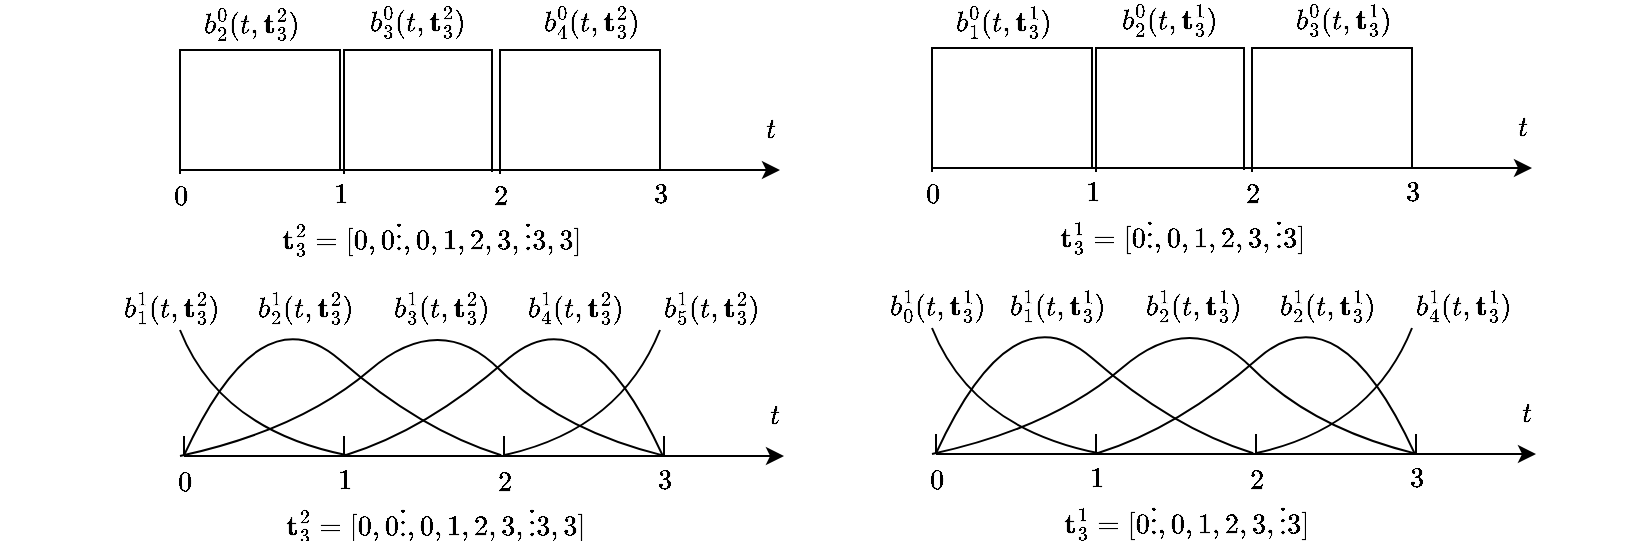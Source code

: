 <mxfile version="17.4.2" type="device"><diagram id="2d63BVrECsR7Zkp_3Ha5" name="Page-1"><mxGraphModel dx="527" dy="475" grid="1" gridSize="10" guides="1" tooltips="1" connect="1" arrows="1" fold="1" page="1" pageScale="1" pageWidth="850" pageHeight="1100" math="1" shadow="0"><root><mxCell id="0"/><mxCell id="1" parent="0"/><mxCell id="yJDx8GfUF_lV3gi-plgC-1" value="" style="endArrow=classic;html=1;rounded=0;" parent="1" edge="1"><mxGeometry width="50" height="50" relative="1" as="geometry"><mxPoint x="120" y="160" as="sourcePoint"/><mxPoint x="420" y="160" as="targetPoint"/></mxGeometry></mxCell><mxCell id="yJDx8GfUF_lV3gi-plgC-2" value="" style="endArrow=none;html=1;rounded=0;" parent="1" edge="1"><mxGeometry width="50" height="50" relative="1" as="geometry"><mxPoint x="120" y="160" as="sourcePoint"/><mxPoint x="120" y="150" as="targetPoint"/></mxGeometry></mxCell><mxCell id="yJDx8GfUF_lV3gi-plgC-4" value="" style="endArrow=none;html=1;rounded=0;" parent="1" edge="1"><mxGeometry width="50" height="50" relative="1" as="geometry"><mxPoint x="200" y="160" as="sourcePoint"/><mxPoint x="200" y="150" as="targetPoint"/></mxGeometry></mxCell><mxCell id="yJDx8GfUF_lV3gi-plgC-6" value="" style="endArrow=none;html=1;rounded=0;" parent="1" edge="1"><mxGeometry width="50" height="50" relative="1" as="geometry"><mxPoint x="280" y="160" as="sourcePoint"/><mxPoint x="280" y="150" as="targetPoint"/></mxGeometry></mxCell><mxCell id="yJDx8GfUF_lV3gi-plgC-8" value="" style="endArrow=none;html=1;rounded=0;" parent="1" edge="1"><mxGeometry width="50" height="50" relative="1" as="geometry"><mxPoint x="360" y="160" as="sourcePoint"/><mxPoint x="360" y="150" as="targetPoint"/></mxGeometry></mxCell><mxCell id="yJDx8GfUF_lV3gi-plgC-11" value="$$0$$" style="text;html=1;align=center;verticalAlign=middle;resizable=0;points=[];autosize=1;strokeColor=none;fillColor=none;" parent="1" vertex="1"><mxGeometry x="95" y="163" width="50" height="20" as="geometry"/></mxCell><mxCell id="yJDx8GfUF_lV3gi-plgC-12" value="$$t$$" style="text;html=1;align=center;verticalAlign=middle;resizable=0;points=[];autosize=1;strokeColor=none;fillColor=none;" parent="1" vertex="1"><mxGeometry x="390" y="130" width="50" height="20" as="geometry"/></mxCell><mxCell id="yJDx8GfUF_lV3gi-plgC-13" value="$$1$$" style="text;html=1;align=center;verticalAlign=middle;resizable=0;points=[];autosize=1;strokeColor=none;fillColor=none;" parent="1" vertex="1"><mxGeometry x="175" y="162" width="50" height="20" as="geometry"/></mxCell><mxCell id="yJDx8GfUF_lV3gi-plgC-14" value="$$2$$" style="text;html=1;align=center;verticalAlign=middle;resizable=0;points=[];autosize=1;strokeColor=none;fillColor=none;" parent="1" vertex="1"><mxGeometry x="255" y="163" width="50" height="20" as="geometry"/></mxCell><mxCell id="yJDx8GfUF_lV3gi-plgC-15" value="$$3$$" style="text;html=1;align=center;verticalAlign=middle;resizable=0;points=[];autosize=1;strokeColor=none;fillColor=none;" parent="1" vertex="1"><mxGeometry x="335" y="162" width="50" height="20" as="geometry"/></mxCell><mxCell id="yJDx8GfUF_lV3gi-plgC-21" value="$$\mathbf{t}_3^2 = [0, 0\vdots, 0, 1, 2, 3, \vdots 3, 3]$$" style="text;html=1;align=center;verticalAlign=middle;resizable=0;points=[];autosize=1;strokeColor=none;fillColor=none;" parent="1" vertex="1"><mxGeometry x="90" y="182" width="310" height="20" as="geometry"/></mxCell><mxCell id="yJDx8GfUF_lV3gi-plgC-28" value="$$b_2^0(t, \mathbf{t}_3^2)$$" style="text;html=1;align=center;verticalAlign=middle;resizable=0;points=[];autosize=1;strokeColor=none;fillColor=none;" parent="1" vertex="1"><mxGeometry x="70" y="77" width="170" height="20" as="geometry"/></mxCell><mxCell id="dH4GgKHCgR5aaPm7pmyn-1" value="" style="endArrow=none;html=1;rounded=0;" edge="1" parent="1"><mxGeometry width="50" height="50" relative="1" as="geometry"><mxPoint x="120" y="162" as="sourcePoint"/><mxPoint x="200" y="160" as="targetPoint"/><Array as="points"><mxPoint x="120" y="100"/><mxPoint x="200" y="100"/></Array></mxGeometry></mxCell><mxCell id="dH4GgKHCgR5aaPm7pmyn-2" value="" style="endArrow=none;html=1;rounded=0;entryX=0.42;entryY=-0.1;entryDx=0;entryDy=0;entryPerimeter=0;" edge="1" parent="1" target="yJDx8GfUF_lV3gi-plgC-14"><mxGeometry width="50" height="50" relative="1" as="geometry"><mxPoint x="202" y="162" as="sourcePoint"/><mxPoint x="272" y="160" as="targetPoint"/><Array as="points"><mxPoint x="202" y="100"/><mxPoint x="276" y="100"/></Array></mxGeometry></mxCell><mxCell id="dH4GgKHCgR5aaPm7pmyn-3" value="" style="endArrow=none;html=1;rounded=0;" edge="1" parent="1"><mxGeometry width="50" height="50" relative="1" as="geometry"><mxPoint x="280" y="162" as="sourcePoint"/><mxPoint x="360" y="160" as="targetPoint"/><Array as="points"><mxPoint x="280" y="100"/><mxPoint x="360" y="100"/></Array></mxGeometry></mxCell><mxCell id="dH4GgKHCgR5aaPm7pmyn-4" value="$$b_3^0(t, \mathbf{t}_3^2)$$" style="text;html=1;align=center;verticalAlign=middle;resizable=0;points=[];autosize=1;strokeColor=none;fillColor=none;" vertex="1" parent="1"><mxGeometry x="153" y="76" width="170" height="20" as="geometry"/></mxCell><mxCell id="dH4GgKHCgR5aaPm7pmyn-5" value="$$b_4^0(t, \mathbf{t}_3^2)$$" style="text;html=1;align=center;verticalAlign=middle;resizable=0;points=[];autosize=1;strokeColor=none;fillColor=none;" vertex="1" parent="1"><mxGeometry x="240" y="76" width="170" height="20" as="geometry"/></mxCell><mxCell id="dH4GgKHCgR5aaPm7pmyn-6" value="" style="endArrow=classic;html=1;rounded=0;" edge="1" parent="1"><mxGeometry width="50" height="50" relative="1" as="geometry"><mxPoint x="122" y="303" as="sourcePoint"/><mxPoint x="422" y="303" as="targetPoint"/></mxGeometry></mxCell><mxCell id="dH4GgKHCgR5aaPm7pmyn-7" value="" style="endArrow=none;html=1;rounded=0;" edge="1" parent="1"><mxGeometry width="50" height="50" relative="1" as="geometry"><mxPoint x="122" y="303" as="sourcePoint"/><mxPoint x="122" y="293" as="targetPoint"/></mxGeometry></mxCell><mxCell id="dH4GgKHCgR5aaPm7pmyn-8" value="" style="endArrow=none;html=1;rounded=0;" edge="1" parent="1"><mxGeometry width="50" height="50" relative="1" as="geometry"><mxPoint x="202" y="303" as="sourcePoint"/><mxPoint x="202" y="293" as="targetPoint"/></mxGeometry></mxCell><mxCell id="dH4GgKHCgR5aaPm7pmyn-9" value="" style="endArrow=none;html=1;rounded=0;" edge="1" parent="1"><mxGeometry width="50" height="50" relative="1" as="geometry"><mxPoint x="282" y="303" as="sourcePoint"/><mxPoint x="282" y="293" as="targetPoint"/></mxGeometry></mxCell><mxCell id="dH4GgKHCgR5aaPm7pmyn-10" value="" style="endArrow=none;html=1;rounded=0;" edge="1" parent="1"><mxGeometry width="50" height="50" relative="1" as="geometry"><mxPoint x="362" y="303" as="sourcePoint"/><mxPoint x="362" y="293" as="targetPoint"/></mxGeometry></mxCell><mxCell id="dH4GgKHCgR5aaPm7pmyn-11" value="$$0$$" style="text;html=1;align=center;verticalAlign=middle;resizable=0;points=[];autosize=1;strokeColor=none;fillColor=none;" vertex="1" parent="1"><mxGeometry x="97" y="306" width="50" height="20" as="geometry"/></mxCell><mxCell id="dH4GgKHCgR5aaPm7pmyn-12" value="$$t$$" style="text;html=1;align=center;verticalAlign=middle;resizable=0;points=[];autosize=1;strokeColor=none;fillColor=none;" vertex="1" parent="1"><mxGeometry x="392" y="273" width="50" height="20" as="geometry"/></mxCell><mxCell id="dH4GgKHCgR5aaPm7pmyn-13" value="$$1$$" style="text;html=1;align=center;verticalAlign=middle;resizable=0;points=[];autosize=1;strokeColor=none;fillColor=none;" vertex="1" parent="1"><mxGeometry x="177" y="305" width="50" height="20" as="geometry"/></mxCell><mxCell id="dH4GgKHCgR5aaPm7pmyn-14" value="$$2$$" style="text;html=1;align=center;verticalAlign=middle;resizable=0;points=[];autosize=1;strokeColor=none;fillColor=none;" vertex="1" parent="1"><mxGeometry x="257" y="306" width="50" height="20" as="geometry"/></mxCell><mxCell id="dH4GgKHCgR5aaPm7pmyn-15" value="$$3$$" style="text;html=1;align=center;verticalAlign=middle;resizable=0;points=[];autosize=1;strokeColor=none;fillColor=none;" vertex="1" parent="1"><mxGeometry x="337" y="305" width="50" height="20" as="geometry"/></mxCell><mxCell id="dH4GgKHCgR5aaPm7pmyn-16" value="$$\mathbf{t}_3^2 = [0, 0\vdots, 0, 1, 2, 3, \vdots 3, 3]$$" style="text;html=1;align=center;verticalAlign=middle;resizable=0;points=[];autosize=1;strokeColor=none;fillColor=none;" vertex="1" parent="1"><mxGeometry x="92" y="325" width="310" height="20" as="geometry"/></mxCell><mxCell id="dH4GgKHCgR5aaPm7pmyn-17" value="$$b_1^1(t, \mathbf{t}_3^2)$$" style="text;html=1;align=center;verticalAlign=middle;resizable=0;points=[];autosize=1;strokeColor=none;fillColor=none;" vertex="1" parent="1"><mxGeometry x="30" y="219" width="170" height="20" as="geometry"/></mxCell><mxCell id="dH4GgKHCgR5aaPm7pmyn-21" value="$$b_2^1(t, \mathbf{t}_3^2)$$" style="text;html=1;align=center;verticalAlign=middle;resizable=0;points=[];autosize=1;strokeColor=none;fillColor=none;" vertex="1" parent="1"><mxGeometry x="97" y="219" width="170" height="20" as="geometry"/></mxCell><mxCell id="dH4GgKHCgR5aaPm7pmyn-22" value="$$b_4^1(t, \mathbf{t}_3^2)$$" style="text;html=1;align=center;verticalAlign=middle;resizable=0;points=[];autosize=1;strokeColor=none;fillColor=none;" vertex="1" parent="1"><mxGeometry x="232" y="219" width="170" height="20" as="geometry"/></mxCell><mxCell id="dH4GgKHCgR5aaPm7pmyn-23" value="" style="curved=1;endArrow=none;html=1;rounded=0;endFill=0;entryX=0.53;entryY=-0.119;entryDx=0;entryDy=0;entryPerimeter=0;" edge="1" parent="1" target="dH4GgKHCgR5aaPm7pmyn-13"><mxGeometry width="50" height="50" relative="1" as="geometry"><mxPoint x="120" y="240" as="sourcePoint"/><mxPoint x="200" y="300" as="targetPoint"/><Array as="points"><mxPoint x="140" y="290"/></Array></mxGeometry></mxCell><mxCell id="dH4GgKHCgR5aaPm7pmyn-24" value="" style="curved=1;endArrow=none;html=1;rounded=0;endFill=0;entryX=0.472;entryY=-0.169;entryDx=0;entryDy=0;entryPerimeter=0;" edge="1" parent="1" target="dH4GgKHCgR5aaPm7pmyn-14"><mxGeometry width="50" height="50" relative="1" as="geometry"><mxPoint x="122" y="302.69" as="sourcePoint"/><mxPoint x="205.5" y="365.31" as="targetPoint"/><Array as="points"><mxPoint x="160" y="220"/><mxPoint x="240" y="290"/></Array></mxGeometry></mxCell><mxCell id="dH4GgKHCgR5aaPm7pmyn-26" value="" style="curved=1;endArrow=none;html=1;rounded=0;endFill=0;entryX=0.53;entryY=-0.119;entryDx=0;entryDy=0;entryPerimeter=0;" edge="1" parent="1"><mxGeometry width="50" height="50" relative="1" as="geometry"><mxPoint x="360" y="240" as="sourcePoint"/><mxPoint x="281.75" y="302.62" as="targetPoint"/><Array as="points"><mxPoint x="340" y="290"/></Array></mxGeometry></mxCell><mxCell id="dH4GgKHCgR5aaPm7pmyn-27" value="" style="curved=1;endArrow=none;html=1;rounded=0;endFill=0;entryX=0.472;entryY=-0.169;entryDx=0;entryDy=0;entryPerimeter=0;" edge="1" parent="1"><mxGeometry width="50" height="50" relative="1" as="geometry"><mxPoint x="202.7" y="302.62" as="sourcePoint"/><mxPoint x="361.3" y="302.69" as="targetPoint"/><Array as="points"><mxPoint x="243.3" y="290"/><mxPoint x="323.3" y="220"/></Array></mxGeometry></mxCell><mxCell id="dH4GgKHCgR5aaPm7pmyn-28" value="" style="curved=1;endArrow=none;html=1;rounded=0;endFill=0;entryX=0.472;entryY=-0.169;entryDx=0;entryDy=0;entryPerimeter=0;" edge="1" parent="1"><mxGeometry width="50" height="50" relative="1" as="geometry"><mxPoint x="120" y="303" as="sourcePoint"/><mxPoint x="361.3" y="302.69" as="targetPoint"/><Array as="points"><mxPoint x="180" y="290"/><mxPoint x="250" y="230"/><mxPoint x="310" y="290"/></Array></mxGeometry></mxCell><mxCell id="dH4GgKHCgR5aaPm7pmyn-29" value="$$b_3^1(t, \mathbf{t}_3^2)$$" style="text;html=1;align=center;verticalAlign=middle;resizable=0;points=[];autosize=1;strokeColor=none;fillColor=none;" vertex="1" parent="1"><mxGeometry x="165" y="219" width="170" height="20" as="geometry"/></mxCell><mxCell id="dH4GgKHCgR5aaPm7pmyn-30" value="$$b_5^1(t, \mathbf{t}_3^2)$$" style="text;html=1;align=center;verticalAlign=middle;resizable=0;points=[];autosize=1;strokeColor=none;fillColor=none;" vertex="1" parent="1"><mxGeometry x="300" y="219" width="170" height="20" as="geometry"/></mxCell><mxCell id="dH4GgKHCgR5aaPm7pmyn-31" value="" style="endArrow=classic;html=1;rounded=0;" edge="1" parent="1"><mxGeometry width="50" height="50" relative="1" as="geometry"><mxPoint x="496" y="159" as="sourcePoint"/><mxPoint x="796" y="159" as="targetPoint"/></mxGeometry></mxCell><mxCell id="dH4GgKHCgR5aaPm7pmyn-32" value="" style="endArrow=none;html=1;rounded=0;" edge="1" parent="1"><mxGeometry width="50" height="50" relative="1" as="geometry"><mxPoint x="496" y="159" as="sourcePoint"/><mxPoint x="496" y="149" as="targetPoint"/></mxGeometry></mxCell><mxCell id="dH4GgKHCgR5aaPm7pmyn-33" value="" style="endArrow=none;html=1;rounded=0;" edge="1" parent="1"><mxGeometry width="50" height="50" relative="1" as="geometry"><mxPoint x="576" y="159" as="sourcePoint"/><mxPoint x="576" y="149" as="targetPoint"/></mxGeometry></mxCell><mxCell id="dH4GgKHCgR5aaPm7pmyn-34" value="" style="endArrow=none;html=1;rounded=0;" edge="1" parent="1"><mxGeometry width="50" height="50" relative="1" as="geometry"><mxPoint x="656" y="159" as="sourcePoint"/><mxPoint x="656" y="149" as="targetPoint"/></mxGeometry></mxCell><mxCell id="dH4GgKHCgR5aaPm7pmyn-35" value="" style="endArrow=none;html=1;rounded=0;" edge="1" parent="1"><mxGeometry width="50" height="50" relative="1" as="geometry"><mxPoint x="736" y="159" as="sourcePoint"/><mxPoint x="736" y="149" as="targetPoint"/></mxGeometry></mxCell><mxCell id="dH4GgKHCgR5aaPm7pmyn-36" value="$$0$$" style="text;html=1;align=center;verticalAlign=middle;resizable=0;points=[];autosize=1;strokeColor=none;fillColor=none;" vertex="1" parent="1"><mxGeometry x="471" y="162" width="50" height="20" as="geometry"/></mxCell><mxCell id="dH4GgKHCgR5aaPm7pmyn-37" value="$$t$$" style="text;html=1;align=center;verticalAlign=middle;resizable=0;points=[];autosize=1;strokeColor=none;fillColor=none;" vertex="1" parent="1"><mxGeometry x="766" y="129" width="50" height="20" as="geometry"/></mxCell><mxCell id="dH4GgKHCgR5aaPm7pmyn-38" value="$$1$$" style="text;html=1;align=center;verticalAlign=middle;resizable=0;points=[];autosize=1;strokeColor=none;fillColor=none;" vertex="1" parent="1"><mxGeometry x="551" y="161" width="50" height="20" as="geometry"/></mxCell><mxCell id="dH4GgKHCgR5aaPm7pmyn-39" value="$$2$$" style="text;html=1;align=center;verticalAlign=middle;resizable=0;points=[];autosize=1;strokeColor=none;fillColor=none;" vertex="1" parent="1"><mxGeometry x="631" y="162" width="50" height="20" as="geometry"/></mxCell><mxCell id="dH4GgKHCgR5aaPm7pmyn-40" value="$$3$$" style="text;html=1;align=center;verticalAlign=middle;resizable=0;points=[];autosize=1;strokeColor=none;fillColor=none;" vertex="1" parent="1"><mxGeometry x="711" y="161" width="50" height="20" as="geometry"/></mxCell><mxCell id="dH4GgKHCgR5aaPm7pmyn-41" value="$$\mathbf{t}_3^1 = [0\vdots, 0, 1, 2, 3, \vdots 3]$$" style="text;html=1;align=center;verticalAlign=middle;resizable=0;points=[];autosize=1;strokeColor=none;fillColor=none;" vertex="1" parent="1"><mxGeometry x="481" y="181" width="280" height="20" as="geometry"/></mxCell><mxCell id="dH4GgKHCgR5aaPm7pmyn-42" value="$$b_1^0(t, \mathbf{t}_3^1)$$" style="text;html=1;align=center;verticalAlign=middle;resizable=0;points=[];autosize=1;strokeColor=none;fillColor=none;" vertex="1" parent="1"><mxGeometry x="446" y="76" width="170" height="20" as="geometry"/></mxCell><mxCell id="dH4GgKHCgR5aaPm7pmyn-43" value="" style="endArrow=none;html=1;rounded=0;" edge="1" parent="1"><mxGeometry width="50" height="50" relative="1" as="geometry"><mxPoint x="496" y="161" as="sourcePoint"/><mxPoint x="576" y="159" as="targetPoint"/><Array as="points"><mxPoint x="496" y="99"/><mxPoint x="576" y="99"/></Array></mxGeometry></mxCell><mxCell id="dH4GgKHCgR5aaPm7pmyn-44" value="" style="endArrow=none;html=1;rounded=0;entryX=0.42;entryY=-0.1;entryDx=0;entryDy=0;entryPerimeter=0;" edge="1" parent="1" target="dH4GgKHCgR5aaPm7pmyn-39"><mxGeometry width="50" height="50" relative="1" as="geometry"><mxPoint x="578" y="161" as="sourcePoint"/><mxPoint x="648" y="159" as="targetPoint"/><Array as="points"><mxPoint x="578" y="99"/><mxPoint x="652" y="99"/></Array></mxGeometry></mxCell><mxCell id="dH4GgKHCgR5aaPm7pmyn-45" value="" style="endArrow=none;html=1;rounded=0;" edge="1" parent="1"><mxGeometry width="50" height="50" relative="1" as="geometry"><mxPoint x="656" y="161" as="sourcePoint"/><mxPoint x="736" y="159" as="targetPoint"/><Array as="points"><mxPoint x="656" y="99"/><mxPoint x="736" y="99"/></Array></mxGeometry></mxCell><mxCell id="dH4GgKHCgR5aaPm7pmyn-46" value="$$b_2^0(t, \mathbf{t}_3^1)$$" style="text;html=1;align=center;verticalAlign=middle;resizable=0;points=[];autosize=1;strokeColor=none;fillColor=none;" vertex="1" parent="1"><mxGeometry x="529" y="75" width="170" height="20" as="geometry"/></mxCell><mxCell id="dH4GgKHCgR5aaPm7pmyn-47" value="$$b_3^0(t, \mathbf{t}_3^1)$$" style="text;html=1;align=center;verticalAlign=middle;resizable=0;points=[];autosize=1;strokeColor=none;fillColor=none;" vertex="1" parent="1"><mxGeometry x="616" y="75" width="170" height="20" as="geometry"/></mxCell><mxCell id="dH4GgKHCgR5aaPm7pmyn-48" value="" style="endArrow=classic;html=1;rounded=0;" edge="1" parent="1"><mxGeometry width="50" height="50" relative="1" as="geometry"><mxPoint x="498" y="302" as="sourcePoint"/><mxPoint x="798" y="302" as="targetPoint"/></mxGeometry></mxCell><mxCell id="dH4GgKHCgR5aaPm7pmyn-49" value="" style="endArrow=none;html=1;rounded=0;" edge="1" parent="1"><mxGeometry width="50" height="50" relative="1" as="geometry"><mxPoint x="498" y="302" as="sourcePoint"/><mxPoint x="498" y="292" as="targetPoint"/></mxGeometry></mxCell><mxCell id="dH4GgKHCgR5aaPm7pmyn-50" value="" style="endArrow=none;html=1;rounded=0;" edge="1" parent="1"><mxGeometry width="50" height="50" relative="1" as="geometry"><mxPoint x="578" y="302" as="sourcePoint"/><mxPoint x="578" y="292" as="targetPoint"/></mxGeometry></mxCell><mxCell id="dH4GgKHCgR5aaPm7pmyn-51" value="" style="endArrow=none;html=1;rounded=0;" edge="1" parent="1"><mxGeometry width="50" height="50" relative="1" as="geometry"><mxPoint x="658" y="302" as="sourcePoint"/><mxPoint x="658" y="292" as="targetPoint"/></mxGeometry></mxCell><mxCell id="dH4GgKHCgR5aaPm7pmyn-52" value="" style="endArrow=none;html=1;rounded=0;" edge="1" parent="1"><mxGeometry width="50" height="50" relative="1" as="geometry"><mxPoint x="738" y="302" as="sourcePoint"/><mxPoint x="738" y="292" as="targetPoint"/></mxGeometry></mxCell><mxCell id="dH4GgKHCgR5aaPm7pmyn-53" value="$$0$$" style="text;html=1;align=center;verticalAlign=middle;resizable=0;points=[];autosize=1;strokeColor=none;fillColor=none;" vertex="1" parent="1"><mxGeometry x="473" y="305" width="50" height="20" as="geometry"/></mxCell><mxCell id="dH4GgKHCgR5aaPm7pmyn-54" value="$$t$$" style="text;html=1;align=center;verticalAlign=middle;resizable=0;points=[];autosize=1;strokeColor=none;fillColor=none;" vertex="1" parent="1"><mxGeometry x="768" y="272" width="50" height="20" as="geometry"/></mxCell><mxCell id="dH4GgKHCgR5aaPm7pmyn-55" value="$$1$$" style="text;html=1;align=center;verticalAlign=middle;resizable=0;points=[];autosize=1;strokeColor=none;fillColor=none;" vertex="1" parent="1"><mxGeometry x="553" y="304" width="50" height="20" as="geometry"/></mxCell><mxCell id="dH4GgKHCgR5aaPm7pmyn-56" value="$$2$$" style="text;html=1;align=center;verticalAlign=middle;resizable=0;points=[];autosize=1;strokeColor=none;fillColor=none;" vertex="1" parent="1"><mxGeometry x="633" y="305" width="50" height="20" as="geometry"/></mxCell><mxCell id="dH4GgKHCgR5aaPm7pmyn-57" value="$$3$$" style="text;html=1;align=center;verticalAlign=middle;resizable=0;points=[];autosize=1;strokeColor=none;fillColor=none;" vertex="1" parent="1"><mxGeometry x="713" y="304" width="50" height="20" as="geometry"/></mxCell><mxCell id="dH4GgKHCgR5aaPm7pmyn-58" value="$$\mathbf{t}_3^1 = [0\vdots, 0, 1, 2, 3, \vdots 3]$$" style="text;html=1;align=center;verticalAlign=middle;resizable=0;points=[];autosize=1;strokeColor=none;fillColor=none;" vertex="1" parent="1"><mxGeometry x="483" y="324" width="280" height="20" as="geometry"/></mxCell><mxCell id="dH4GgKHCgR5aaPm7pmyn-59" value="$$b_1^1(t, \mathbf{t}_3^1)$$" style="text;html=1;align=center;verticalAlign=middle;resizable=0;points=[];autosize=1;strokeColor=none;fillColor=none;" vertex="1" parent="1"><mxGeometry x="473" y="218" width="170" height="20" as="geometry"/></mxCell><mxCell id="dH4GgKHCgR5aaPm7pmyn-60" value="$$b_2^1(t, \mathbf{t}_3^1)$$" style="text;html=1;align=center;verticalAlign=middle;resizable=0;points=[];autosize=1;strokeColor=none;fillColor=none;" vertex="1" parent="1"><mxGeometry x="608" y="218" width="170" height="20" as="geometry"/></mxCell><mxCell id="dH4GgKHCgR5aaPm7pmyn-61" value="" style="curved=1;endArrow=none;html=1;rounded=0;endFill=0;entryX=0.53;entryY=-0.119;entryDx=0;entryDy=0;entryPerimeter=0;" edge="1" parent="1" target="dH4GgKHCgR5aaPm7pmyn-55"><mxGeometry width="50" height="50" relative="1" as="geometry"><mxPoint x="496" y="239" as="sourcePoint"/><mxPoint x="576" y="299" as="targetPoint"/><Array as="points"><mxPoint x="516" y="289"/></Array></mxGeometry></mxCell><mxCell id="dH4GgKHCgR5aaPm7pmyn-62" value="" style="curved=1;endArrow=none;html=1;rounded=0;endFill=0;entryX=0.472;entryY=-0.169;entryDx=0;entryDy=0;entryPerimeter=0;" edge="1" parent="1" target="dH4GgKHCgR5aaPm7pmyn-56"><mxGeometry width="50" height="50" relative="1" as="geometry"><mxPoint x="498" y="301.69" as="sourcePoint"/><mxPoint x="581.5" y="364.31" as="targetPoint"/><Array as="points"><mxPoint x="536" y="219"/><mxPoint x="616" y="289"/></Array></mxGeometry></mxCell><mxCell id="dH4GgKHCgR5aaPm7pmyn-63" value="" style="curved=1;endArrow=none;html=1;rounded=0;endFill=0;entryX=0.53;entryY=-0.119;entryDx=0;entryDy=0;entryPerimeter=0;" edge="1" parent="1"><mxGeometry width="50" height="50" relative="1" as="geometry"><mxPoint x="736" y="239" as="sourcePoint"/><mxPoint x="657.75" y="301.62" as="targetPoint"/><Array as="points"><mxPoint x="716" y="289"/></Array></mxGeometry></mxCell><mxCell id="dH4GgKHCgR5aaPm7pmyn-64" value="" style="curved=1;endArrow=none;html=1;rounded=0;endFill=0;entryX=0.472;entryY=-0.169;entryDx=0;entryDy=0;entryPerimeter=0;" edge="1" parent="1"><mxGeometry width="50" height="50" relative="1" as="geometry"><mxPoint x="578.7" y="301.62" as="sourcePoint"/><mxPoint x="737.3" y="301.69" as="targetPoint"/><Array as="points"><mxPoint x="619.3" y="289"/><mxPoint x="699.3" y="219"/></Array></mxGeometry></mxCell><mxCell id="dH4GgKHCgR5aaPm7pmyn-65" value="" style="curved=1;endArrow=none;html=1;rounded=0;endFill=0;entryX=0.472;entryY=-0.169;entryDx=0;entryDy=0;entryPerimeter=0;" edge="1" parent="1"><mxGeometry width="50" height="50" relative="1" as="geometry"><mxPoint x="496" y="302" as="sourcePoint"/><mxPoint x="737.3" y="301.69" as="targetPoint"/><Array as="points"><mxPoint x="556" y="289"/><mxPoint x="626" y="229"/><mxPoint x="686" y="289"/></Array></mxGeometry></mxCell><mxCell id="dH4GgKHCgR5aaPm7pmyn-66" value="$$b_2^1(t, \mathbf{t}_3^1)$$" style="text;html=1;align=center;verticalAlign=middle;resizable=0;points=[];autosize=1;strokeColor=none;fillColor=none;" vertex="1" parent="1"><mxGeometry x="541" y="218" width="170" height="20" as="geometry"/></mxCell><mxCell id="dH4GgKHCgR5aaPm7pmyn-67" value="$$b_0^1(t, \mathbf{t}_3^1)$$" style="text;html=1;align=center;verticalAlign=middle;resizable=0;points=[];autosize=1;strokeColor=none;fillColor=none;" vertex="1" parent="1"><mxGeometry x="413" y="218" width="170" height="20" as="geometry"/></mxCell><mxCell id="dH4GgKHCgR5aaPm7pmyn-68" value="$$b_4^1(t, \mathbf{t}_3^1)$$" style="text;html=1;align=center;verticalAlign=middle;resizable=0;points=[];autosize=1;strokeColor=none;fillColor=none;" vertex="1" parent="1"><mxGeometry x="676" y="218" width="170" height="20" as="geometry"/></mxCell></root></mxGraphModel></diagram></mxfile>